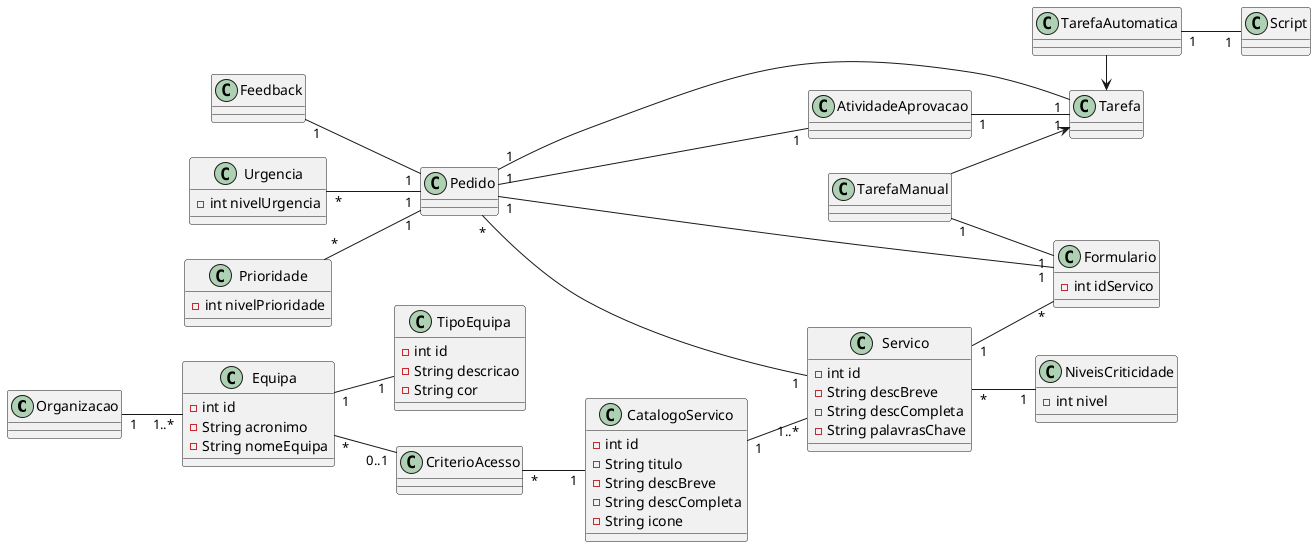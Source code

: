 
/* Este modelo de domínio deve respeitar DDD */
@startuml
'skinparam linetype ortho
left to right direction

class Organizacao{}

'class Colaborador{
 '-int numMecanografico
 '-String nome
 '-String nomeCompleto
 '-Date dataNascimento
 '-int contacto
'}

class Equipa {
 -int id
 -String acronimo
 -String nomeEquipa
}

class TipoEquipa{
 -int id
 -String descricao
 -String cor
}

class CriterioAcesso{}

class CatalogoServico{
 -int id
 -String titulo
 -String descBreve
 -String descCompleta
 -String icone
}

class Servico{
 -int id
 -String descBreve
 -String descCompleta
 -String palavrasChave
}


class NiveisCriticidade{
 -int nivel
}

class Urgencia {
 -int nivelUrgencia
}

class Prioridade{
 -int nivelPrioridade
}

class Tarefa{}

class TarefaManual{}

class TarefaAutomatica{}

class Script{}

class Formulario{
 -int idServico
 }

class Pedido{}

class Feedback{}

class AtividadeAprovacao{}

Organizacao "1" -- "1..*" Equipa

Equipa "1" -- "1" TipoEquipa
Equipa "*" -- "0..1" CriterioAcesso
CriterioAcesso "*" -- "1" CatalogoServico

CatalogoServico "1" -- "1..*" Servico
Servico "*" -- "1" NiveisCriticidade

Servico "1" -- "*" Formulario
TarefaAutomatica "1" -- "1" Script

TarefaAutomatica -> Tarefa
TarefaManual -> Tarefa

Pedido "1" -- "1" Formulario
Pedido "*" --- "1" Servico
Feedback "1" -- "1" Pedido
Pedido "1" --- "1" AtividadeAprovacao
Urgencia "*" -- "1" Pedido
Prioridade "*" -- "1" Pedido
Pedido "1" --- "1" Tarefa

AtividadeAprovacao "1" -- "1" Tarefa
TarefaManual "1" -- "1" Formulario




@enduml
